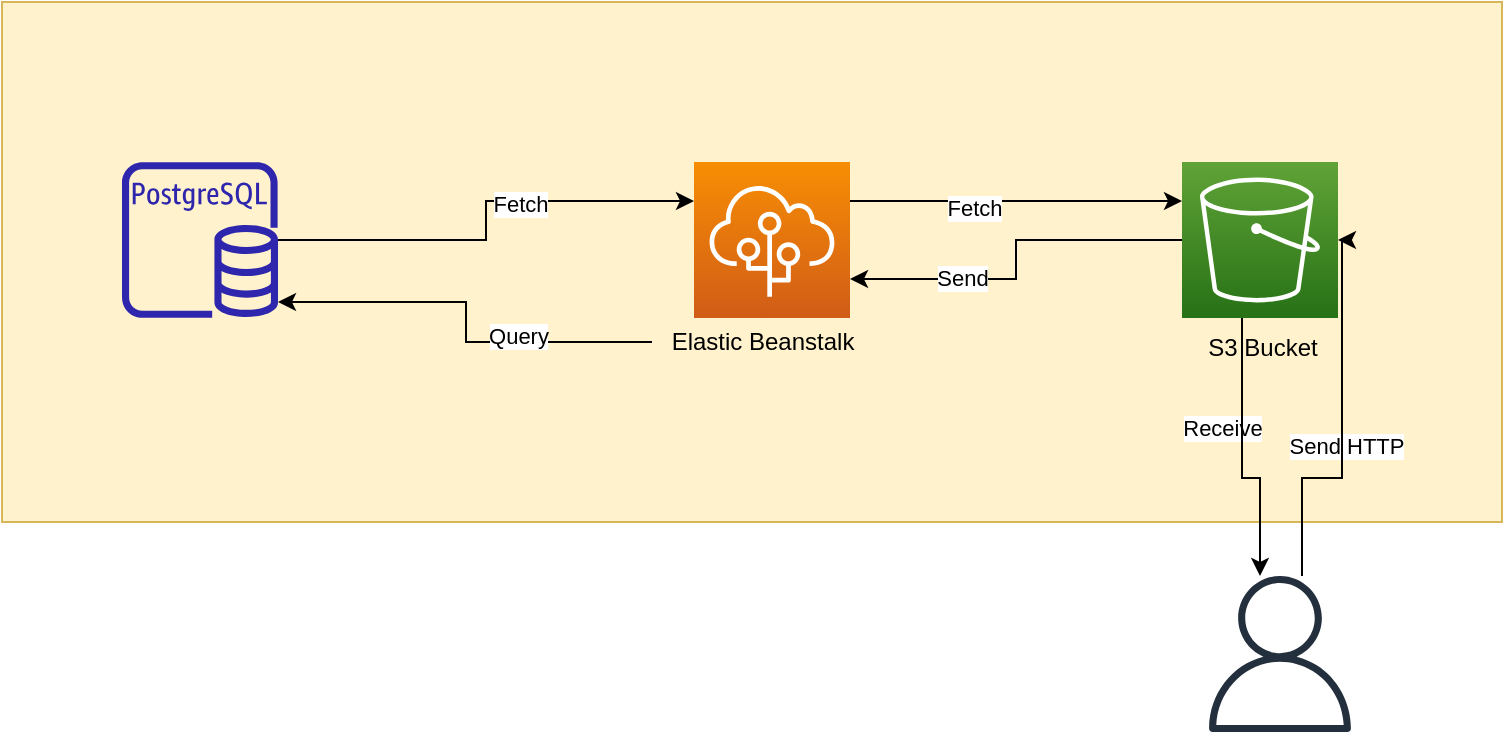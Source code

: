 <mxfile version="21.0.2" type="device" pages="2"><diagram name="Page-1" id="ux1R0a42vhDzSTZJdNiJ"><mxGraphModel dx="880" dy="1527" grid="1" gridSize="10" guides="1" tooltips="1" connect="1" arrows="1" fold="1" page="1" pageScale="1" pageWidth="850" pageHeight="1100" math="0" shadow="0"><root><mxCell id="0"/><mxCell id="1" parent="0"/><mxCell id="QPwQPnlnxkIVIApI5JCA-23" value="" style="rounded=0;whiteSpace=wrap;html=1;fillColor=#fff2cc;strokeColor=#d6b656;" vertex="1" parent="1"><mxGeometry x="40" y="-490" width="750" height="260" as="geometry"/></mxCell><mxCell id="QPwQPnlnxkIVIApI5JCA-1" style="edgeStyle=orthogonalEdgeStyle;rounded=0;orthogonalLoop=1;jettySize=auto;html=1;entryX=0;entryY=0.25;entryDx=0;entryDy=0;entryPerimeter=0;" edge="1" parent="1" source="QPwQPnlnxkIVIApI5JCA-3" target="QPwQPnlnxkIVIApI5JCA-9"><mxGeometry relative="1" as="geometry"/></mxCell><mxCell id="QPwQPnlnxkIVIApI5JCA-2" value="Fetch" style="edgeLabel;html=1;align=center;verticalAlign=middle;resizable=0;points=[];" vertex="1" connectable="0" parent="QPwQPnlnxkIVIApI5JCA-1"><mxGeometry x="0.235" relative="1" as="geometry"><mxPoint y="1" as="offset"/></mxGeometry></mxCell><mxCell id="QPwQPnlnxkIVIApI5JCA-4" style="edgeStyle=orthogonalEdgeStyle;rounded=0;orthogonalLoop=1;jettySize=auto;html=1;entryX=1;entryY=0.75;entryDx=0;entryDy=0;entryPerimeter=0;" edge="1" parent="1" source="QPwQPnlnxkIVIApI5JCA-6" target="QPwQPnlnxkIVIApI5JCA-9"><mxGeometry relative="1" as="geometry"/></mxCell><mxCell id="QPwQPnlnxkIVIApI5JCA-5" value="Send" style="edgeLabel;html=1;align=center;verticalAlign=middle;resizable=0;points=[];" vertex="1" connectable="0" parent="QPwQPnlnxkIVIApI5JCA-4"><mxGeometry x="0.396" y="-1" relative="1" as="geometry"><mxPoint as="offset"/></mxGeometry></mxCell><mxCell id="QPwQPnlnxkIVIApI5JCA-6" value="" style="sketch=0;points=[[0,0,0],[0.25,0,0],[0.5,0,0],[0.75,0,0],[1,0,0],[0,1,0],[0.25,1,0],[0.5,1,0],[0.75,1,0],[1,1,0],[0,0.25,0],[0,0.5,0],[0,0.75,0],[1,0.25,0],[1,0.5,0],[1,0.75,0]];outlineConnect=0;fontColor=#232F3E;gradientColor=#60A337;gradientDirection=north;fillColor=#277116;strokeColor=#ffffff;dashed=0;verticalLabelPosition=bottom;verticalAlign=top;align=center;html=1;fontSize=12;fontStyle=0;aspect=fixed;shape=mxgraph.aws4.resourceIcon;resIcon=mxgraph.aws4.s3;" vertex="1" parent="1"><mxGeometry x="630" y="-410" width="78" height="78" as="geometry"/></mxCell><mxCell id="QPwQPnlnxkIVIApI5JCA-7" style="edgeStyle=orthogonalEdgeStyle;rounded=0;orthogonalLoop=1;jettySize=auto;html=1;exitX=1;exitY=0.25;exitDx=0;exitDy=0;exitPerimeter=0;entryX=0;entryY=0.25;entryDx=0;entryDy=0;entryPerimeter=0;" edge="1" parent="1" source="QPwQPnlnxkIVIApI5JCA-9" target="QPwQPnlnxkIVIApI5JCA-6"><mxGeometry relative="1" as="geometry"/></mxCell><mxCell id="QPwQPnlnxkIVIApI5JCA-8" value="Fetch" style="edgeLabel;html=1;align=center;verticalAlign=middle;resizable=0;points=[];" vertex="1" connectable="0" parent="QPwQPnlnxkIVIApI5JCA-7"><mxGeometry x="-0.253" y="-2" relative="1" as="geometry"><mxPoint y="1" as="offset"/></mxGeometry></mxCell><mxCell id="QPwQPnlnxkIVIApI5JCA-9" value="" style="sketch=0;points=[[0,0,0],[0.25,0,0],[0.5,0,0],[0.75,0,0],[1,0,0],[0,1,0],[0.25,1,0],[0.5,1,0],[0.75,1,0],[1,1,0],[0,0.25,0],[0,0.5,0],[0,0.75,0],[1,0.25,0],[1,0.5,0],[1,0.75,0]];outlineConnect=0;fontColor=#232F3E;gradientColor=#F78E04;gradientDirection=north;fillColor=#D05C17;strokeColor=#ffffff;dashed=0;verticalLabelPosition=bottom;verticalAlign=top;align=center;html=1;fontSize=12;fontStyle=0;aspect=fixed;shape=mxgraph.aws4.resourceIcon;resIcon=mxgraph.aws4.elastic_beanstalk;" vertex="1" parent="1"><mxGeometry x="386" y="-410" width="78" height="78" as="geometry"/></mxCell><mxCell id="QPwQPnlnxkIVIApI5JCA-10" value="Send HTTP" style="edgeLabel;html=1;align=center;verticalAlign=middle;resizable=0;points=[];" vertex="1" connectable="0" parent="1"><mxGeometry x="712" y="-268" as="geometry"/></mxCell><mxCell id="QPwQPnlnxkIVIApI5JCA-11" value="Receive" style="edgeLabel;html=1;align=center;verticalAlign=middle;resizable=0;points=[];" vertex="1" connectable="0" parent="1"><mxGeometry x="650" y="-277" as="geometry"/></mxCell><mxCell id="QPwQPnlnxkIVIApI5JCA-22" style="edgeStyle=orthogonalEdgeStyle;rounded=0;orthogonalLoop=1;jettySize=auto;html=1;" edge="1" parent="1" source="QPwQPnlnxkIVIApI5JCA-6" target="QPwQPnlnxkIVIApI5JCA-18"><mxGeometry relative="1" as="geometry"><Array as="points"><mxPoint x="660" y="-252"/><mxPoint x="669" y="-252"/></Array></mxGeometry></mxCell><mxCell id="QPwQPnlnxkIVIApI5JCA-12" value="S3 Bucket" style="text;html=1;align=center;verticalAlign=middle;resizable=0;points=[];autosize=1;strokeColor=none;fillColor=none;" vertex="1" parent="1"><mxGeometry x="630" y="-332" width="80" height="30" as="geometry"/></mxCell><mxCell id="QPwQPnlnxkIVIApI5JCA-13" style="edgeStyle=orthogonalEdgeStyle;rounded=0;orthogonalLoop=1;jettySize=auto;html=1;" edge="1" parent="1" source="QPwQPnlnxkIVIApI5JCA-15" target="QPwQPnlnxkIVIApI5JCA-3"><mxGeometry relative="1" as="geometry"><Array as="points"><mxPoint x="272" y="-320"/><mxPoint x="272" y="-340"/></Array></mxGeometry></mxCell><mxCell id="QPwQPnlnxkIVIApI5JCA-14" value="Query" style="edgeLabel;html=1;align=center;verticalAlign=middle;resizable=0;points=[];" vertex="1" connectable="0" parent="QPwQPnlnxkIVIApI5JCA-13"><mxGeometry x="-0.353" y="-3" relative="1" as="geometry"><mxPoint as="offset"/></mxGeometry></mxCell><mxCell id="QPwQPnlnxkIVIApI5JCA-15" value="Elastic Beanstalk" style="text;html=1;align=center;verticalAlign=middle;resizable=0;points=[];autosize=1;strokeColor=none;fillColor=none;" vertex="1" parent="1"><mxGeometry x="365" y="-335" width="110" height="30" as="geometry"/></mxCell><mxCell id="QPwQPnlnxkIVIApI5JCA-20" style="edgeStyle=orthogonalEdgeStyle;rounded=0;orthogonalLoop=1;jettySize=auto;html=1;" edge="1" parent="1" source="QPwQPnlnxkIVIApI5JCA-18" target="QPwQPnlnxkIVIApI5JCA-6"><mxGeometry relative="1" as="geometry"><mxPoint x="637" y="-300" as="targetPoint"/><Array as="points"><mxPoint x="690" y="-252"/><mxPoint x="710" y="-252"/><mxPoint x="710" y="-371"/></Array></mxGeometry></mxCell><mxCell id="QPwQPnlnxkIVIApI5JCA-18" value="" style="sketch=0;outlineConnect=0;fontColor=#232F3E;gradientColor=none;fillColor=#232F3D;strokeColor=none;dashed=0;verticalLabelPosition=bottom;verticalAlign=top;align=center;html=1;fontSize=12;fontStyle=0;aspect=fixed;pointerEvents=1;shape=mxgraph.aws4.user;" vertex="1" parent="1"><mxGeometry x="640" y="-203" width="78" height="78" as="geometry"/></mxCell><mxCell id="QPwQPnlnxkIVIApI5JCA-3" value="" style="sketch=0;outlineConnect=0;fontColor=#232F3E;gradientColor=none;fillColor=#2E27AD;strokeColor=none;dashed=0;verticalLabelPosition=bottom;verticalAlign=top;align=center;html=1;fontSize=12;fontStyle=0;aspect=fixed;pointerEvents=1;shape=mxgraph.aws4.rds_postgresql_instance;" vertex="1" parent="1"><mxGeometry x="100" y="-410" width="78" height="78" as="geometry"/></mxCell></root></mxGraphModel></diagram><diagram id="8APocTSZuE1bnCTCeblC" name="Page-1"><mxGraphModel><root><mxCell id="0"/><mxCell id="1" parent="0"/></root></mxGraphModel></diagram></mxfile>